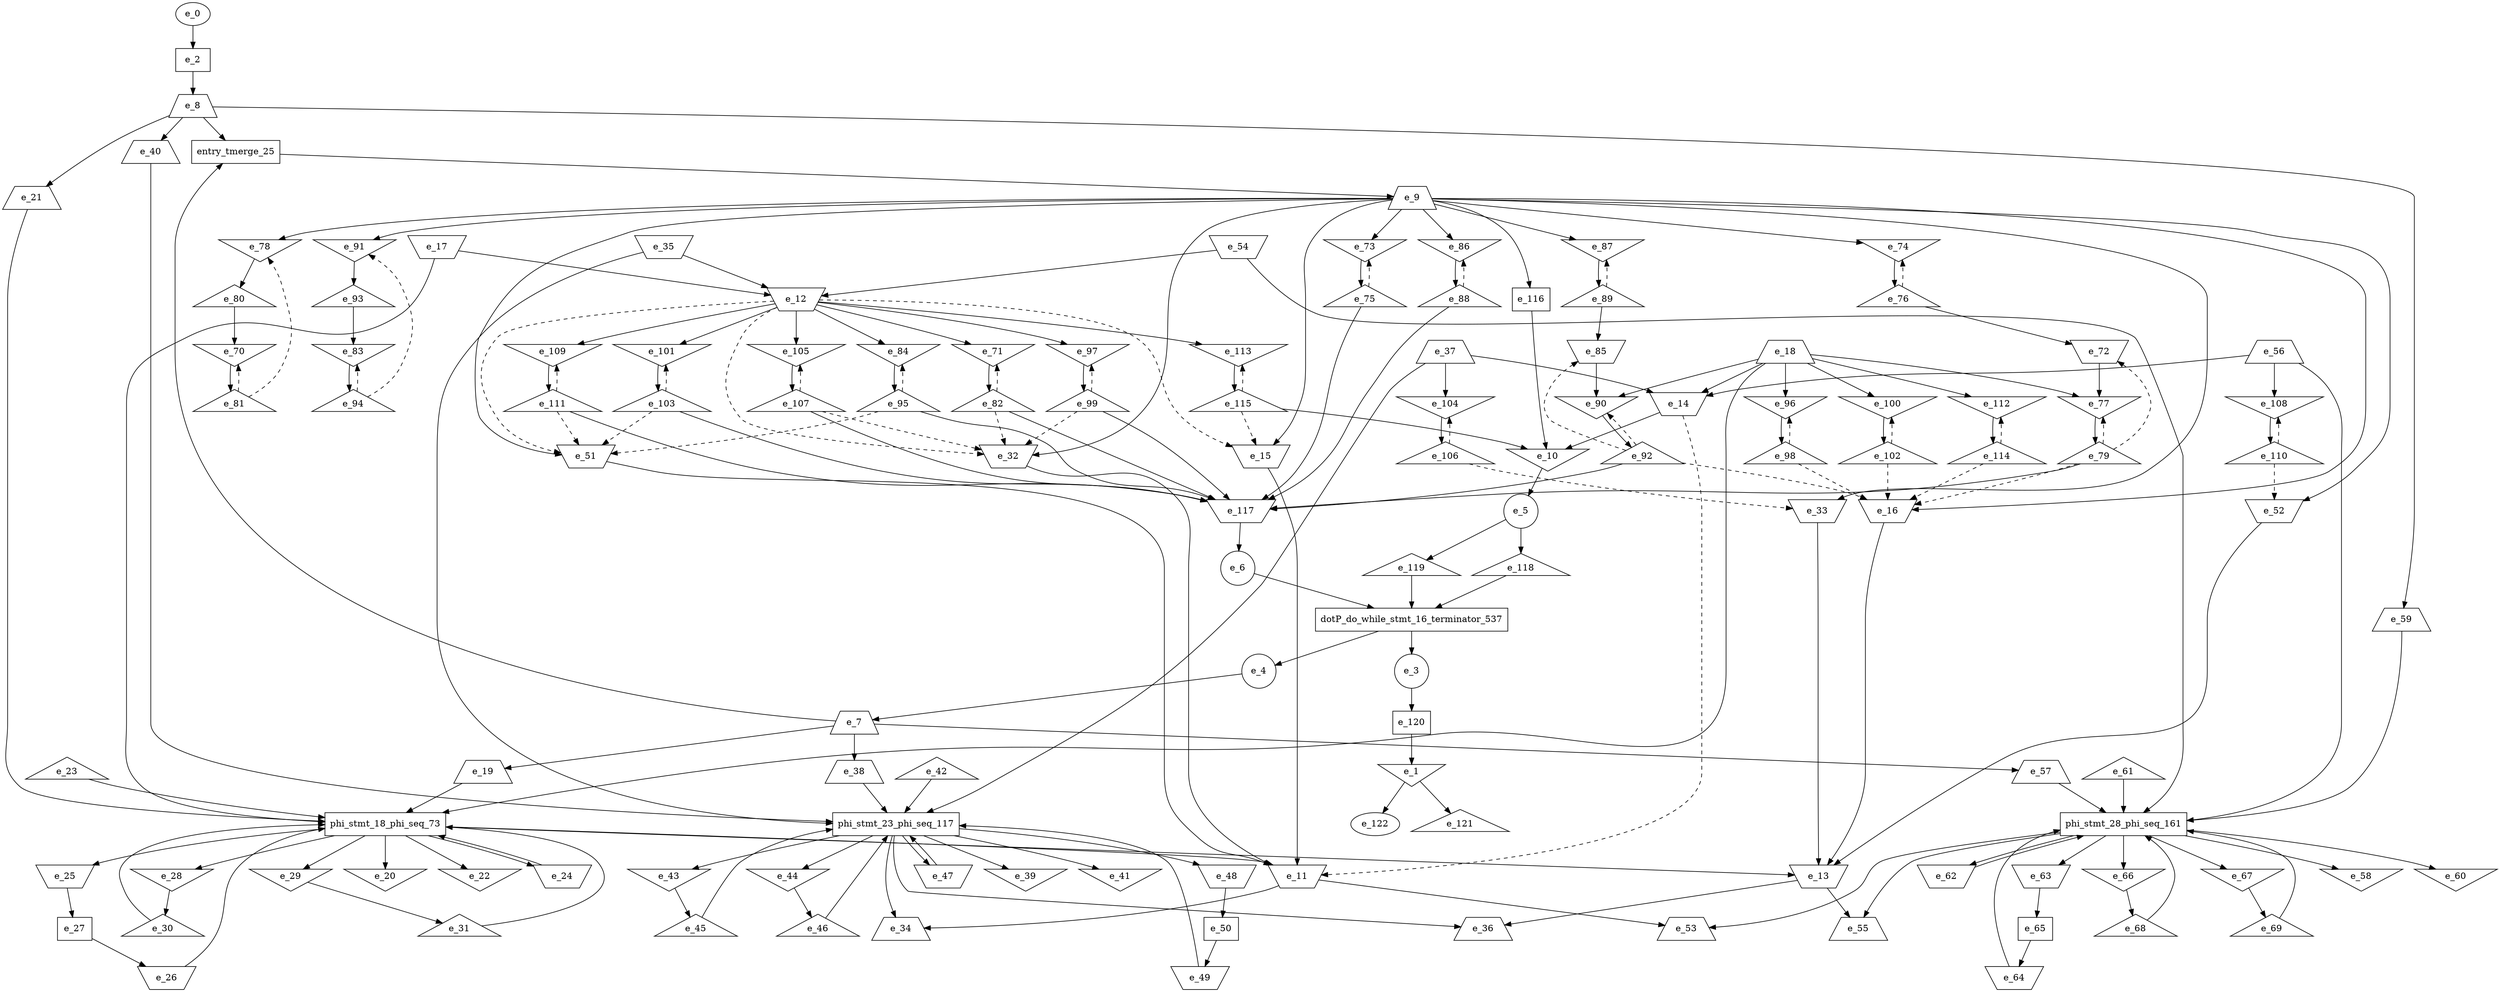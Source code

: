 digraph control_path {
  e_0: entry_node : n ;
  e_1 [shape = invtriangle];
  e_2 [shape = dot];
  e_3 [shape = circle];
  e_4 [shape = circle];
  e_5 [shape = circle];
  e_6 [shape = circle];
  e_7 [shape = trapezium];
  e_8 [shape = trapezium];
  e_9 [shape = trapezium];
  e_10 [shape = invtriangle];
  e_11 [shape = invtrapezium];
  e_12 [shape = invtrapezium];
  e_13 [shape = invtrapezium];
  e_14 [shape = invtrapezium];
  e_15 [shape = invtrapezium];
  e_16 [shape = invtrapezium];
  e_17 [shape = invtrapezium];
  e_18 [shape = trapezium];
  e_19 [shape = trapezium];
  e_20 [shape = invtriangle];
  e_21 [shape = trapezium];
  e_22 [shape = invtriangle];
  e_23 [shape = triangle];
  e_24 [shape = invtrapezium];
  e_25 [shape = invtrapezium];
  e_26 [shape = invtrapezium];
  e_27 [shape = dot];
  e_28 [shape = invtriangle];
  e_29 [shape = invtriangle];
  e_30 [shape = triangle];
  e_31 [shape = triangle];
  e_32 [shape = invtrapezium];
  e_33 [shape = invtrapezium];
  e_34 [shape = trapezium];
  e_35 [shape = invtrapezium];
  e_36 [shape = trapezium];
  e_37 [shape = trapezium];
  e_38 [shape = trapezium];
  e_39 [shape = invtriangle];
  e_40 [shape = trapezium];
  e_41 [shape = invtriangle];
  e_42 [shape = triangle];
  e_43 [shape = invtriangle];
  e_44 [shape = invtriangle];
  e_45 [shape = triangle];
  e_46 [shape = triangle];
  e_47 [shape = invtrapezium];
  e_48 [shape = invtrapezium];
  e_49 [shape = invtrapezium];
  e_50 [shape = dot];
  e_51 [shape = invtrapezium];
  e_52 [shape = invtrapezium];
  e_53 [shape = trapezium];
  e_54 [shape = invtrapezium];
  e_55 [shape = trapezium];
  e_56 [shape = trapezium];
  e_57 [shape = trapezium];
  e_58 [shape = invtriangle];
  e_59 [shape = trapezium];
  e_60 [shape = invtriangle];
  e_61 [shape = triangle];
  e_62 [shape = invtrapezium];
  e_63 [shape = invtrapezium];
  e_64 [shape = invtrapezium];
  e_65 [shape = dot];
  e_66 [shape = invtriangle];
  e_67 [shape = invtriangle];
  e_68 [shape = triangle];
  e_69 [shape = triangle];
  e_70 [shape = invtriangle];
  e_71 [shape = invtriangle];
  e_72 [shape = invtrapezium];
  e_73 [shape = invtriangle];
  e_74 [shape = invtriangle];
  e_75 [shape = triangle];
  e_76 [shape = triangle];
  e_77 [shape = invtriangle];
  e_78 [shape = invtriangle];
  e_79 [shape = triangle];
  e_80 [shape = triangle];
  e_81 [shape = triangle];
  e_82 [shape = triangle];
  e_83 [shape = invtriangle];
  e_84 [shape = invtriangle];
  e_85 [shape = invtrapezium];
  e_86 [shape = invtriangle];
  e_87 [shape = invtriangle];
  e_88 [shape = triangle];
  e_89 [shape = triangle];
  e_90 [shape = invtriangle];
  e_91 [shape = invtriangle];
  e_92 [shape = triangle];
  e_93 [shape = triangle];
  e_94 [shape = triangle];
  e_95 [shape = triangle];
  e_96 [shape = invtriangle];
  e_97 [shape = invtriangle];
  e_98 [shape = triangle];
  e_99 [shape = triangle];
  e_100 [shape = invtriangle];
  e_101 [shape = invtriangle];
  e_102 [shape = triangle];
  e_103 [shape = triangle];
  e_104 [shape = invtriangle];
  e_105 [shape = invtriangle];
  e_106 [shape = triangle];
  e_107 [shape = triangle];
  e_108 [shape = invtriangle];
  e_109 [shape = invtriangle];
  e_110 [shape = triangle];
  e_111 [shape = triangle];
  e_112 [shape = invtriangle];
  e_113 [shape = invtriangle];
  e_114 [shape = triangle];
  e_115 [shape = triangle];
  e_116 [shape = dot];
  e_117 [shape = invtrapezium];
  e_118 [shape = triangle];
  e_119 [shape = triangle];
  e_120 [shape = dot];
  e_121 [shape = triangle];
  e_122: exit_node : s ;
  e_120 -> e_1;
  e_0 -> e_2;
  e_10 -> e_5;
  e_117 -> e_6;
  e_4 -> e_7;
  e_2 -> e_8;
  e_14 -> e_10;
  e_115 -> e_10;
  e_116 -> e_10;
  e_15 -> e_11;
  e_32 -> e_11;
  e_51 -> e_11;
  e_14 -> e_11[style = dashed];
  e_17 -> e_12;
  e_35 -> e_12;
  e_54 -> e_12;
  e_16 -> e_13;
  e_33 -> e_13;
  e_52 -> e_13;
  e_18 -> e_14;
  e_37 -> e_14;
  e_56 -> e_14;
  e_9 -> e_15;
  e_12 -> e_15[style = dashed];
  e_115 -> e_15[style = dashed];
  e_9 -> e_16;
  e_114 -> e_16[style = dashed];
  e_98 -> e_16[style = dashed];
  e_92 -> e_16[style = dashed];
  e_102 -> e_16[style = dashed];
  e_79 -> e_16[style = dashed];
  e_7 -> e_19;
  e_8 -> e_21;
  e_27 -> e_26;
  e_25 -> e_27;
  e_28 -> e_30;
  e_29 -> e_31;
  e_9 -> e_32;
  e_12 -> e_32[style = dashed];
  e_99 -> e_32[style = dashed];
  e_107 -> e_32[style = dashed];
  e_82 -> e_32[style = dashed];
  e_9 -> e_33;
  e_106 -> e_33[style = dashed];
  e_11 -> e_34;
  e_13 -> e_36;
  e_7 -> e_38;
  e_8 -> e_40;
  e_43 -> e_45;
  e_44 -> e_46;
  e_50 -> e_49;
  e_48 -> e_50;
  e_9 -> e_51;
  e_111 -> e_51[style = dashed];
  e_12 -> e_51[style = dashed];
  e_103 -> e_51[style = dashed];
  e_95 -> e_51[style = dashed];
  e_9 -> e_52;
  e_110 -> e_52[style = dashed];
  e_11 -> e_53;
  e_13 -> e_55;
  e_7 -> e_57;
  e_8 -> e_59;
  e_65 -> e_64;
  e_63 -> e_65;
  e_66 -> e_68;
  e_67 -> e_69;
  e_80 -> e_70;
  e_81 -> e_70[style = dashed];
  e_12 -> e_71;
  e_82 -> e_71[style = dashed];
  e_76 -> e_72;
  e_79 -> e_72[style = dashed];
  e_9 -> e_73;
  e_75 -> e_73[style = dashed];
  e_9 -> e_74;
  e_76 -> e_74[style = dashed];
  e_73 -> e_75;
  e_74 -> e_76;
  e_18 -> e_77;
  e_72 -> e_77;
  e_79 -> e_77[style = dashed];
  e_9 -> e_78;
  e_81 -> e_78[style = dashed];
  e_77 -> e_79;
  e_78 -> e_80;
  e_70 -> e_81;
  e_71 -> e_82;
  e_93 -> e_83;
  e_94 -> e_83[style = dashed];
  e_12 -> e_84;
  e_95 -> e_84[style = dashed];
  e_89 -> e_85;
  e_92 -> e_85[style = dashed];
  e_9 -> e_86;
  e_88 -> e_86[style = dashed];
  e_9 -> e_87;
  e_89 -> e_87[style = dashed];
  e_86 -> e_88;
  e_87 -> e_89;
  e_18 -> e_90;
  e_85 -> e_90;
  e_92 -> e_90[style = dashed];
  e_9 -> e_91;
  e_94 -> e_91[style = dashed];
  e_90 -> e_92;
  e_91 -> e_93;
  e_83 -> e_94;
  e_84 -> e_95;
  e_18 -> e_96;
  e_98 -> e_96[style = dashed];
  e_12 -> e_97;
  e_99 -> e_97[style = dashed];
  e_96 -> e_98;
  e_97 -> e_99;
  e_18 -> e_100;
  e_102 -> e_100[style = dashed];
  e_12 -> e_101;
  e_103 -> e_101[style = dashed];
  e_100 -> e_102;
  e_101 -> e_103;
  e_37 -> e_104;
  e_106 -> e_104[style = dashed];
  e_12 -> e_105;
  e_107 -> e_105[style = dashed];
  e_104 -> e_106;
  e_105 -> e_107;
  e_56 -> e_108;
  e_110 -> e_108[style = dashed];
  e_12 -> e_109;
  e_111 -> e_109[style = dashed];
  e_108 -> e_110;
  e_109 -> e_111;
  e_18 -> e_112;
  e_114 -> e_112[style = dashed];
  e_12 -> e_113;
  e_115 -> e_113[style = dashed];
  e_112 -> e_114;
  e_113 -> e_115;
  e_9 -> e_116;
  e_111 -> e_117;
  e_99 -> e_117;
  e_92 -> e_117;
  e_107 -> e_117;
  e_103 -> e_117;
  e_82 -> e_117;
  e_88 -> e_117;
  e_95 -> e_117;
  e_75 -> e_117;
  e_79 -> e_117;
  e_5 -> e_118;
  e_5 -> e_119;
  e_3 -> e_120;
  e_1 -> e_121;
  e_1 -> e_122;
  dotP_do_while_stmt_16_terminator_537 [shape=rectangle];
e_6 -> dotP_do_while_stmt_16_terminator_537;
e_119 -> dotP_do_while_stmt_16_terminator_537;
e_118 -> dotP_do_while_stmt_16_terminator_537;
dotP_do_while_stmt_16_terminator_537 -> e_4;
dotP_do_while_stmt_16_terminator_537 -> e_3;
  phi_stmt_18_phi_seq_73 [shape=rectangle];
e_21 -> phi_stmt_18_phi_seq_73;
phi_stmt_18_phi_seq_73 -> e_24;
phi_stmt_18_phi_seq_73 -> e_25;
phi_stmt_18_phi_seq_73 -> e_22;
e_24 -> phi_stmt_18_phi_seq_73;
e_26 -> phi_stmt_18_phi_seq_73;
e_19 -> phi_stmt_18_phi_seq_73;
phi_stmt_18_phi_seq_73 -> e_28;
phi_stmt_18_phi_seq_73 -> e_29;
phi_stmt_18_phi_seq_73 -> e_20;
e_30 -> phi_stmt_18_phi_seq_73;
e_31 -> phi_stmt_18_phi_seq_73;
e_17 -> phi_stmt_18_phi_seq_73;
e_18 -> phi_stmt_18_phi_seq_73;
phi_stmt_18_phi_seq_73 -> e_11;
phi_stmt_18_phi_seq_73 -> e_13;
e_23 -> phi_stmt_18_phi_seq_73;
  phi_stmt_23_phi_seq_117 [shape=rectangle];
e_38 -> phi_stmt_23_phi_seq_117;
phi_stmt_23_phi_seq_117 -> e_43;
phi_stmt_23_phi_seq_117 -> e_44;
phi_stmt_23_phi_seq_117 -> e_39;
e_45 -> phi_stmt_23_phi_seq_117;
e_46 -> phi_stmt_23_phi_seq_117;
e_40 -> phi_stmt_23_phi_seq_117;
phi_stmt_23_phi_seq_117 -> e_47;
phi_stmt_23_phi_seq_117 -> e_48;
phi_stmt_23_phi_seq_117 -> e_41;
e_47 -> phi_stmt_23_phi_seq_117;
e_49 -> phi_stmt_23_phi_seq_117;
e_35 -> phi_stmt_23_phi_seq_117;
e_37 -> phi_stmt_23_phi_seq_117;
phi_stmt_23_phi_seq_117 -> e_34;
phi_stmt_23_phi_seq_117 -> e_36;
e_42 -> phi_stmt_23_phi_seq_117;
  phi_stmt_28_phi_seq_161 [shape=rectangle];
e_59 -> phi_stmt_28_phi_seq_161;
phi_stmt_28_phi_seq_161 -> e_62;
phi_stmt_28_phi_seq_161 -> e_63;
phi_stmt_28_phi_seq_161 -> e_60;
e_62 -> phi_stmt_28_phi_seq_161;
e_64 -> phi_stmt_28_phi_seq_161;
e_57 -> phi_stmt_28_phi_seq_161;
phi_stmt_28_phi_seq_161 -> e_66;
phi_stmt_28_phi_seq_161 -> e_67;
phi_stmt_28_phi_seq_161 -> e_58;
e_68 -> phi_stmt_28_phi_seq_161;
e_69 -> phi_stmt_28_phi_seq_161;
e_54 -> phi_stmt_28_phi_seq_161;
e_56 -> phi_stmt_28_phi_seq_161;
phi_stmt_28_phi_seq_161 -> e_53;
phi_stmt_28_phi_seq_161 -> e_55;
e_61 -> phi_stmt_28_phi_seq_161;
entry_tmerge_25 [shape = rectangle]; 
e_7 -> entry_tmerge_25;
e_8 -> entry_tmerge_25;
entry_tmerge_25 -> e_9;
}

